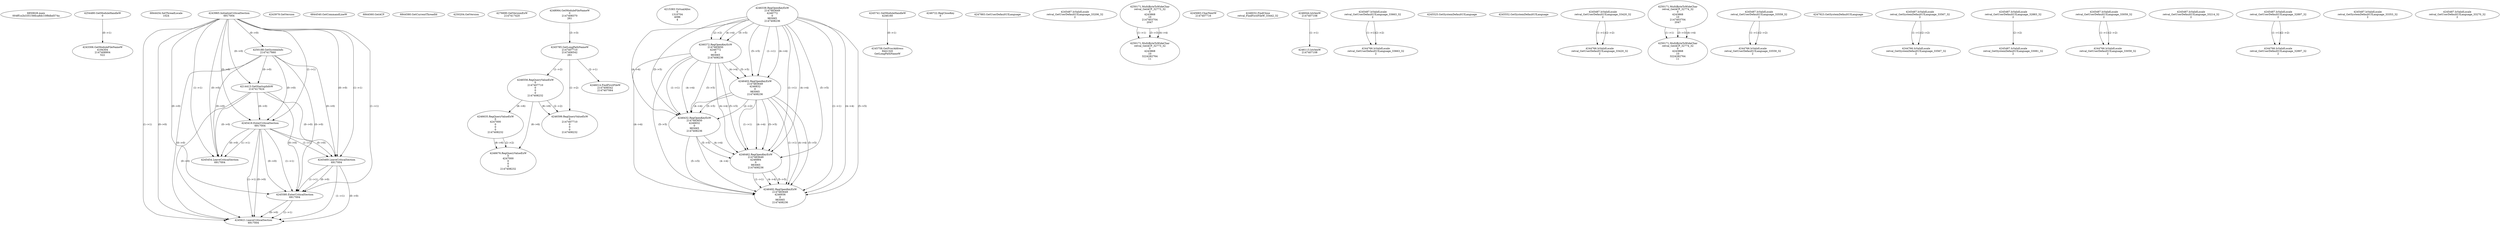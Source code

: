 // Global SCDG with merge call
digraph {
	0 [label="6850628.main
004ff1e2b3351566ca8dc10f8dbd574a"]
	1 [label="4254480.GetModuleHandleW
0"]
	2 [label="6844434.SetThreadLocale
1024"]
	3 [label="4243965.InitializeCriticalSection
6917004"]
	4 [label="4243979.GetVersion
"]
	5 [label="4250188.GetSystemInfo
2147417660"]
	3 -> 5 [label="(0-->0)"]
	6 [label="6844540.GetCommandLineW
"]
	7 [label="4214413.GetStartupInfoW
2147417624"]
	3 -> 7 [label="(0-->0)"]
	5 -> 7 [label="(0-->0)"]
	8 [label="6844560.GetACP
"]
	9 [label="6844580.GetCurrentThreadId
"]
	10 [label="4250204.GetVersion
"]
	11 [label="4276690.GetVersionExW
2147417420"]
	12 [label="4243306.GetModuleFileNameW
4194304
2147408904
522"]
	1 -> 12 [label="(0-->1)"]
	13 [label="4248064.GetModuleFileNameW
0
2147408370
261"]
	14 [label="4215383.VirtualAlloc
0
1310704
4096
4"]
	15 [label="4246338.RegOpenKeyExW
2147483649
4246772
0
983065
2147408236"]
	16 [label="4245741.GetModuleHandleW
4246160"]
	17 [label="4245758.GetProcAddress
9441320
GetLongPathNameW"]
	16 -> 17 [label="(0-->1)"]
	18 [label="4245785.GetLongPathNameW
2147407710
2147406542
261"]
	13 -> 18 [label="(3-->3)"]
	19 [label="4246556.RegQueryValueExW
0
2147407710
0
0
0
2147408232"]
	18 -> 19 [label="(1-->2)"]
	20 [label="4246599.RegQueryValueExW
0
2147407710
0
0
0
2147408232"]
	18 -> 20 [label="(1-->2)"]
	19 -> 20 [label="(2-->2)"]
	19 -> 20 [label="(6-->6)"]
	21 [label="4246722.RegCloseKey
0"]
	22 [label="4247883.GetUserDefaultUILanguage
"]
	23 [label="4245418.EnterCriticalSection
6917004"]
	3 -> 23 [label="(1-->1)"]
	3 -> 23 [label="(0-->0)"]
	5 -> 23 [label="(0-->0)"]
	7 -> 23 [label="(0-->0)"]
	24 [label="4245469.LeaveCriticalSection
6917004"]
	3 -> 24 [label="(1-->1)"]
	23 -> 24 [label="(1-->1)"]
	3 -> 24 [label="(0-->0)"]
	5 -> 24 [label="(0-->0)"]
	7 -> 24 [label="(0-->0)"]
	23 -> 24 [label="(0-->0)"]
	25 [label="4245487.IsValidLocale
retval_GetUserDefaultUILanguage_33206_32
2"]
	26 [label="4250171.MultiByteToWideChar
retval_GetACP_32773_32
0
4243868
10
2147403704
2047"]
	27 [label="4250171.MultiByteToWideChar
retval_GetACP_32773_32
0
4243868
10
3224282764
11"]
	26 -> 27 [label="(1-->1)"]
	26 -> 27 [label="(3-->3)"]
	26 -> 27 [label="(4-->4)"]
	28 [label="4246372.RegOpenKeyExW
2147483650
4246772
0
983065
2147408236"]
	15 -> 28 [label="(2-->2)"]
	15 -> 28 [label="(4-->4)"]
	15 -> 28 [label="(5-->5)"]
	29 [label="4245683.CharNextW
2147407716"]
	30 [label="4246014.FindFirstFileW
2147406542
2147407064"]
	18 -> 30 [label="(2-->1)"]
	31 [label="4246032.FindClose
retval_FindFirstFileW_33442_32"]
	32 [label="4246044.lstrlenW
2147407108"]
	33 [label="4246113.lstrlenW
2147407108"]
	32 -> 33 [label="(1-->1)"]
	34 [label="4245487.IsValidLocale
retval_GetUserDefaultUILanguage_33663_32
2"]
	35 [label="4244766.IsValidLocale
retval_GetUserDefaultUILanguage_33663_32
2"]
	34 -> 35 [label="(1-->1)"]
	34 -> 35 [label="(2-->2)"]
	36 [label="4245525.GetSystemDefaultUILanguage
"]
	37 [label="4245552.GetSystemDefaultUILanguage
"]
	38 [label="4246402.RegOpenKeyExW
2147483649
4246832
0
983065
2147408236"]
	15 -> 38 [label="(1-->1)"]
	15 -> 38 [label="(4-->4)"]
	28 -> 38 [label="(4-->4)"]
	15 -> 38 [label="(5-->5)"]
	28 -> 38 [label="(5-->5)"]
	39 [label="4245487.IsValidLocale
retval_GetUserDefaultUILanguage_33420_32
2"]
	40 [label="4244766.IsValidLocale
retval_GetUserDefaultUILanguage_33420_32
2"]
	39 -> 40 [label="(1-->1)"]
	39 -> 40 [label="(2-->2)"]
	41 [label="4250171.MultiByteToWideChar
retval_GetACP_32774_32
0
4243868
10
2147403704
2047"]
	42 [label="4250171.MultiByteToWideChar
retval_GetACP_32774_32
0
4243868
10
3224282764
11"]
	41 -> 42 [label="(1-->1)"]
	41 -> 42 [label="(3-->3)"]
	41 -> 42 [label="(4-->4)"]
	43 [label="4246635.RegQueryValueExW
0
4247000
0
0
0
2147408232"]
	19 -> 43 [label="(6-->6)"]
	44 [label="4246676.RegQueryValueExW
0
4247000
0
0
0
2147408232"]
	43 -> 44 [label="(2-->2)"]
	19 -> 44 [label="(6-->6)"]
	43 -> 44 [label="(6-->6)"]
	45 [label="4245487.IsValidLocale
retval_GetUserDefaultUILanguage_33559_32
2"]
	46 [label="4244766.IsValidLocale
retval_GetUserDefaultUILanguage_33559_32
2"]
	45 -> 46 [label="(1-->1)"]
	45 -> 46 [label="(2-->2)"]
	47 [label="4245454.LeaveCriticalSection
6917004"]
	3 -> 47 [label="(1-->1)"]
	23 -> 47 [label="(1-->1)"]
	3 -> 47 [label="(0-->0)"]
	5 -> 47 [label="(0-->0)"]
	7 -> 47 [label="(0-->0)"]
	23 -> 47 [label="(0-->0)"]
	48 [label="4247923.GetSystemDefaultUILanguage
"]
	49 [label="4245487.IsValidLocale
retval_GetSystemDefaultUILanguage_33567_32
2"]
	50 [label="4244766.IsValidLocale
retval_GetSystemDefaultUILanguage_33567_32
2"]
	49 -> 50 [label="(1-->1)"]
	49 -> 50 [label="(2-->2)"]
	51 [label="4246432.RegOpenKeyExW
2147483650
4246832
0
983065
2147408236"]
	28 -> 51 [label="(1-->1)"]
	38 -> 51 [label="(2-->2)"]
	15 -> 51 [label="(4-->4)"]
	28 -> 51 [label="(4-->4)"]
	38 -> 51 [label="(4-->4)"]
	15 -> 51 [label="(5-->5)"]
	28 -> 51 [label="(5-->5)"]
	38 -> 51 [label="(5-->5)"]
	52 [label="4246462.RegOpenKeyExW
2147483649
4246884
0
983065
2147408236"]
	15 -> 52 [label="(1-->1)"]
	38 -> 52 [label="(1-->1)"]
	15 -> 52 [label="(4-->4)"]
	28 -> 52 [label="(4-->4)"]
	38 -> 52 [label="(4-->4)"]
	51 -> 52 [label="(4-->4)"]
	15 -> 52 [label="(5-->5)"]
	28 -> 52 [label="(5-->5)"]
	38 -> 52 [label="(5-->5)"]
	51 -> 52 [label="(5-->5)"]
	53 [label="4246492.RegOpenKeyExW
2147483649
4246936
0
983065
2147408236"]
	15 -> 53 [label="(1-->1)"]
	38 -> 53 [label="(1-->1)"]
	52 -> 53 [label="(1-->1)"]
	15 -> 53 [label="(4-->4)"]
	28 -> 53 [label="(4-->4)"]
	38 -> 53 [label="(4-->4)"]
	51 -> 53 [label="(4-->4)"]
	52 -> 53 [label="(4-->4)"]
	15 -> 53 [label="(5-->5)"]
	28 -> 53 [label="(5-->5)"]
	38 -> 53 [label="(5-->5)"]
	51 -> 53 [label="(5-->5)"]
	52 -> 53 [label="(5-->5)"]
	54 [label="4245487.IsValidLocale
retval_GetUserDefaultUILanguage_32883_32
2"]
	55 [label="4245487.IsValidLocale
retval_GetUserDefaultUILanguage_33059_32
2"]
	56 [label="4244766.IsValidLocale
retval_GetUserDefaultUILanguage_33059_32
2"]
	55 -> 56 [label="(1-->1)"]
	55 -> 56 [label="(2-->2)"]
	57 [label="4245487.IsValidLocale
retval_GetUserDefaultUILanguage_33214_32
2"]
	58 [label="4245487.IsValidLocale
retval_GetUserDefaultUILanguage_32897_32
2"]
	59 [label="4244766.IsValidLocale
retval_GetUserDefaultUILanguage_32897_32
2"]
	58 -> 59 [label="(1-->1)"]
	58 -> 59 [label="(2-->2)"]
	60 [label="4245487.IsValidLocale
retval_GetSystemDefaultUILanguage_33353_32
2"]
	61 [label="4245580.EnterCriticalSection
6917004"]
	3 -> 61 [label="(1-->1)"]
	23 -> 61 [label="(1-->1)"]
	24 -> 61 [label="(1-->1)"]
	3 -> 61 [label="(0-->0)"]
	5 -> 61 [label="(0-->0)"]
	7 -> 61 [label="(0-->0)"]
	23 -> 61 [label="(0-->0)"]
	24 -> 61 [label="(0-->0)"]
	62 [label="4245621.LeaveCriticalSection
6917004"]
	3 -> 62 [label="(1-->1)"]
	23 -> 62 [label="(1-->1)"]
	24 -> 62 [label="(1-->1)"]
	61 -> 62 [label="(1-->1)"]
	3 -> 62 [label="(0-->0)"]
	5 -> 62 [label="(0-->0)"]
	7 -> 62 [label="(0-->0)"]
	23 -> 62 [label="(0-->0)"]
	24 -> 62 [label="(0-->0)"]
	61 -> 62 [label="(0-->0)"]
	63 [label="4245487.IsValidLocale
retval_GetSystemDefaultUILanguage_33081_32
2"]
	54 -> 63 [label="(2-->2)"]
	64 [label="4245487.IsValidLocale
retval_GetUserDefaultUILanguage_33270_32
2"]
}
